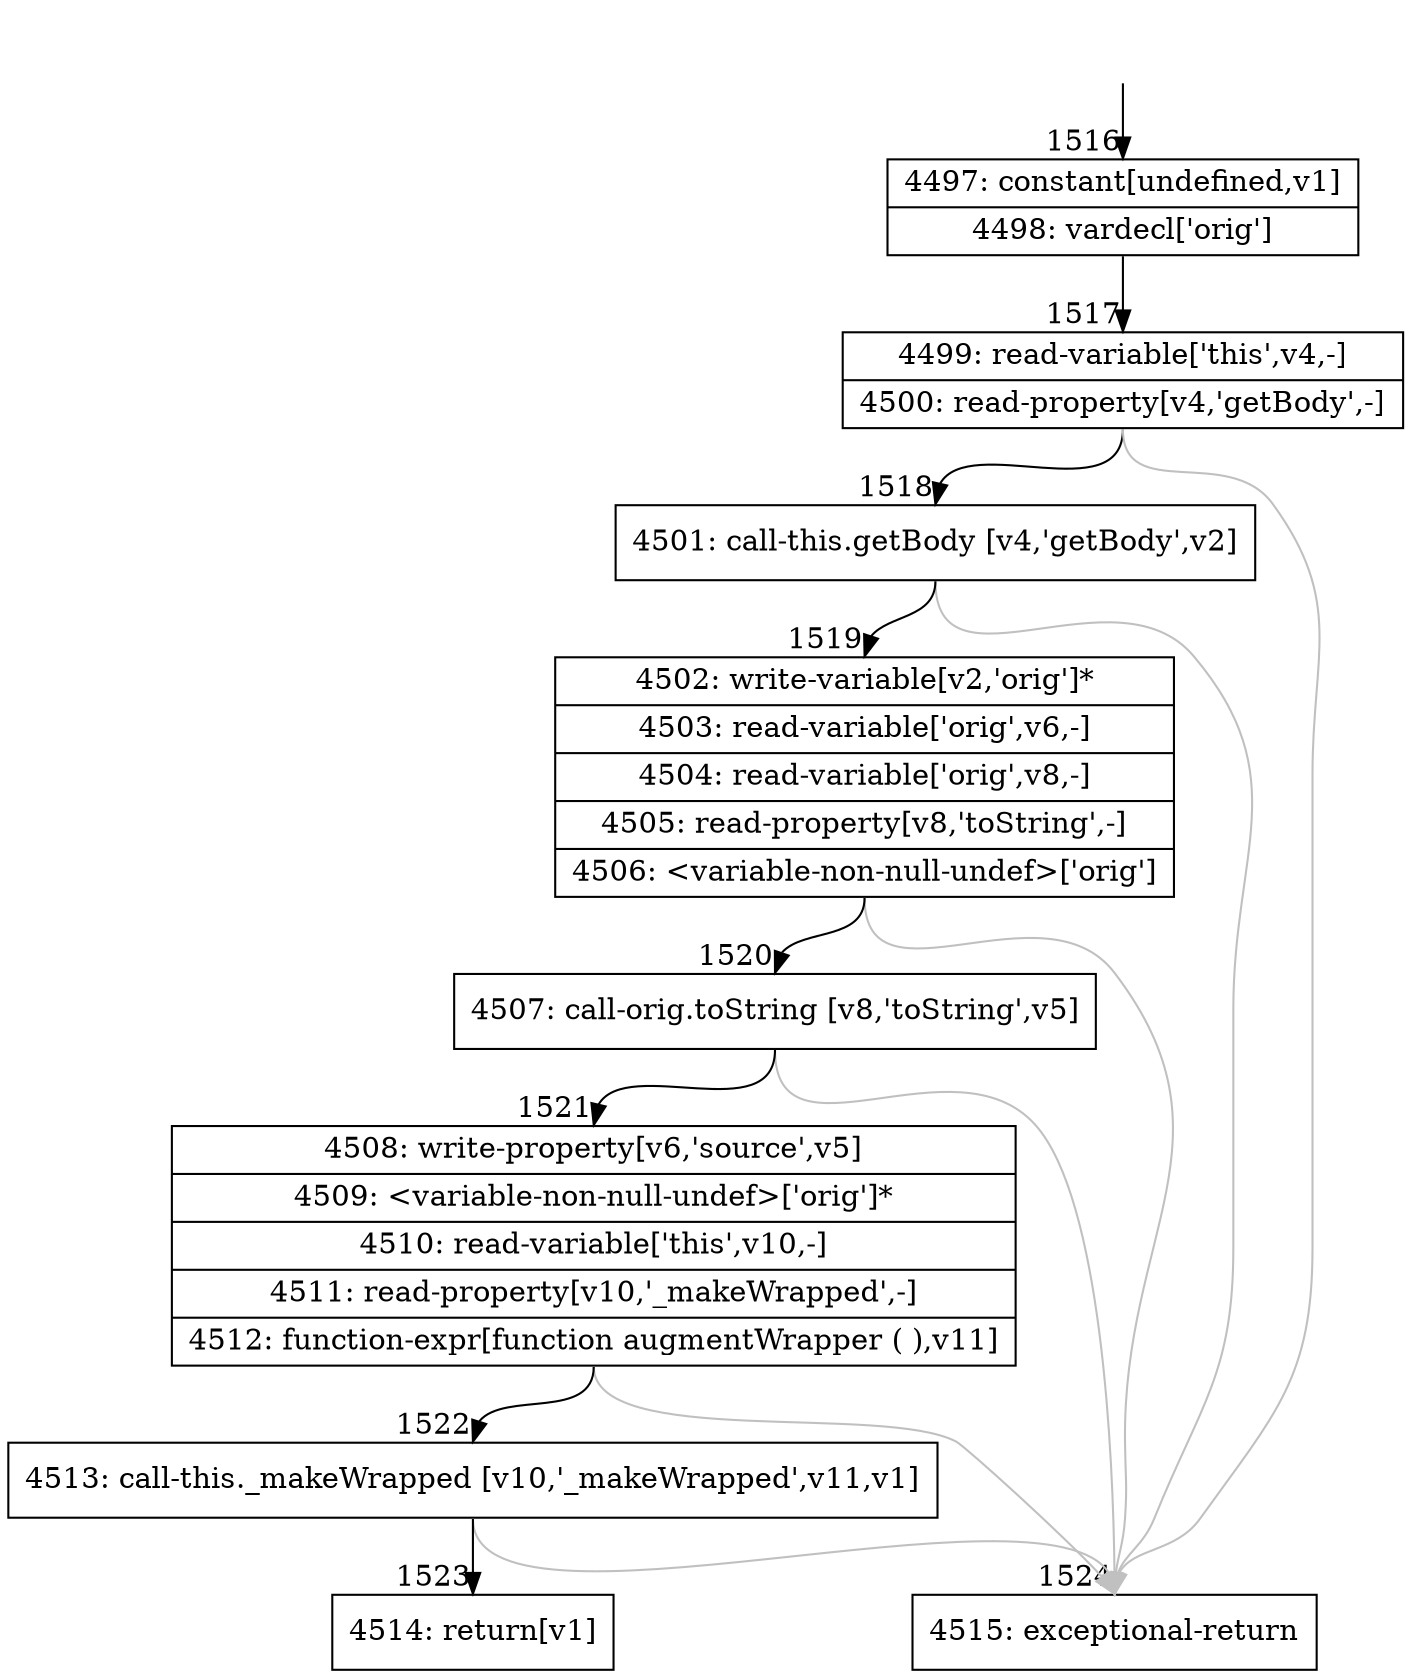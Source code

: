 digraph {
rankdir="TD"
BB_entry179[shape=none,label=""];
BB_entry179 -> BB1516 [tailport=s, headport=n, headlabel="    1516"]
BB1516 [shape=record label="{4497: constant[undefined,v1]|4498: vardecl['orig']}" ] 
BB1516 -> BB1517 [tailport=s, headport=n, headlabel="      1517"]
BB1517 [shape=record label="{4499: read-variable['this',v4,-]|4500: read-property[v4,'getBody',-]}" ] 
BB1517 -> BB1518 [tailport=s, headport=n, headlabel="      1518"]
BB1517 -> BB1524 [tailport=s, headport=n, color=gray, headlabel="      1524"]
BB1518 [shape=record label="{4501: call-this.getBody [v4,'getBody',v2]}" ] 
BB1518 -> BB1519 [tailport=s, headport=n, headlabel="      1519"]
BB1518 -> BB1524 [tailport=s, headport=n, color=gray]
BB1519 [shape=record label="{4502: write-variable[v2,'orig']*|4503: read-variable['orig',v6,-]|4504: read-variable['orig',v8,-]|4505: read-property[v8,'toString',-]|4506: \<variable-non-null-undef\>['orig']}" ] 
BB1519 -> BB1520 [tailport=s, headport=n, headlabel="      1520"]
BB1519 -> BB1524 [tailport=s, headport=n, color=gray]
BB1520 [shape=record label="{4507: call-orig.toString [v8,'toString',v5]}" ] 
BB1520 -> BB1521 [tailport=s, headport=n, headlabel="      1521"]
BB1520 -> BB1524 [tailport=s, headport=n, color=gray]
BB1521 [shape=record label="{4508: write-property[v6,'source',v5]|4509: \<variable-non-null-undef\>['orig']*|4510: read-variable['this',v10,-]|4511: read-property[v10,'_makeWrapped',-]|4512: function-expr[function augmentWrapper ( ),v11]}" ] 
BB1521 -> BB1522 [tailport=s, headport=n, headlabel="      1522"]
BB1521 -> BB1524 [tailport=s, headport=n, color=gray]
BB1522 [shape=record label="{4513: call-this._makeWrapped [v10,'_makeWrapped',v11,v1]}" ] 
BB1522 -> BB1523 [tailport=s, headport=n, headlabel="      1523"]
BB1522 -> BB1524 [tailport=s, headport=n, color=gray]
BB1523 [shape=record label="{4514: return[v1]}" ] 
BB1524 [shape=record label="{4515: exceptional-return}" ] 
//#$~ 1745
}
